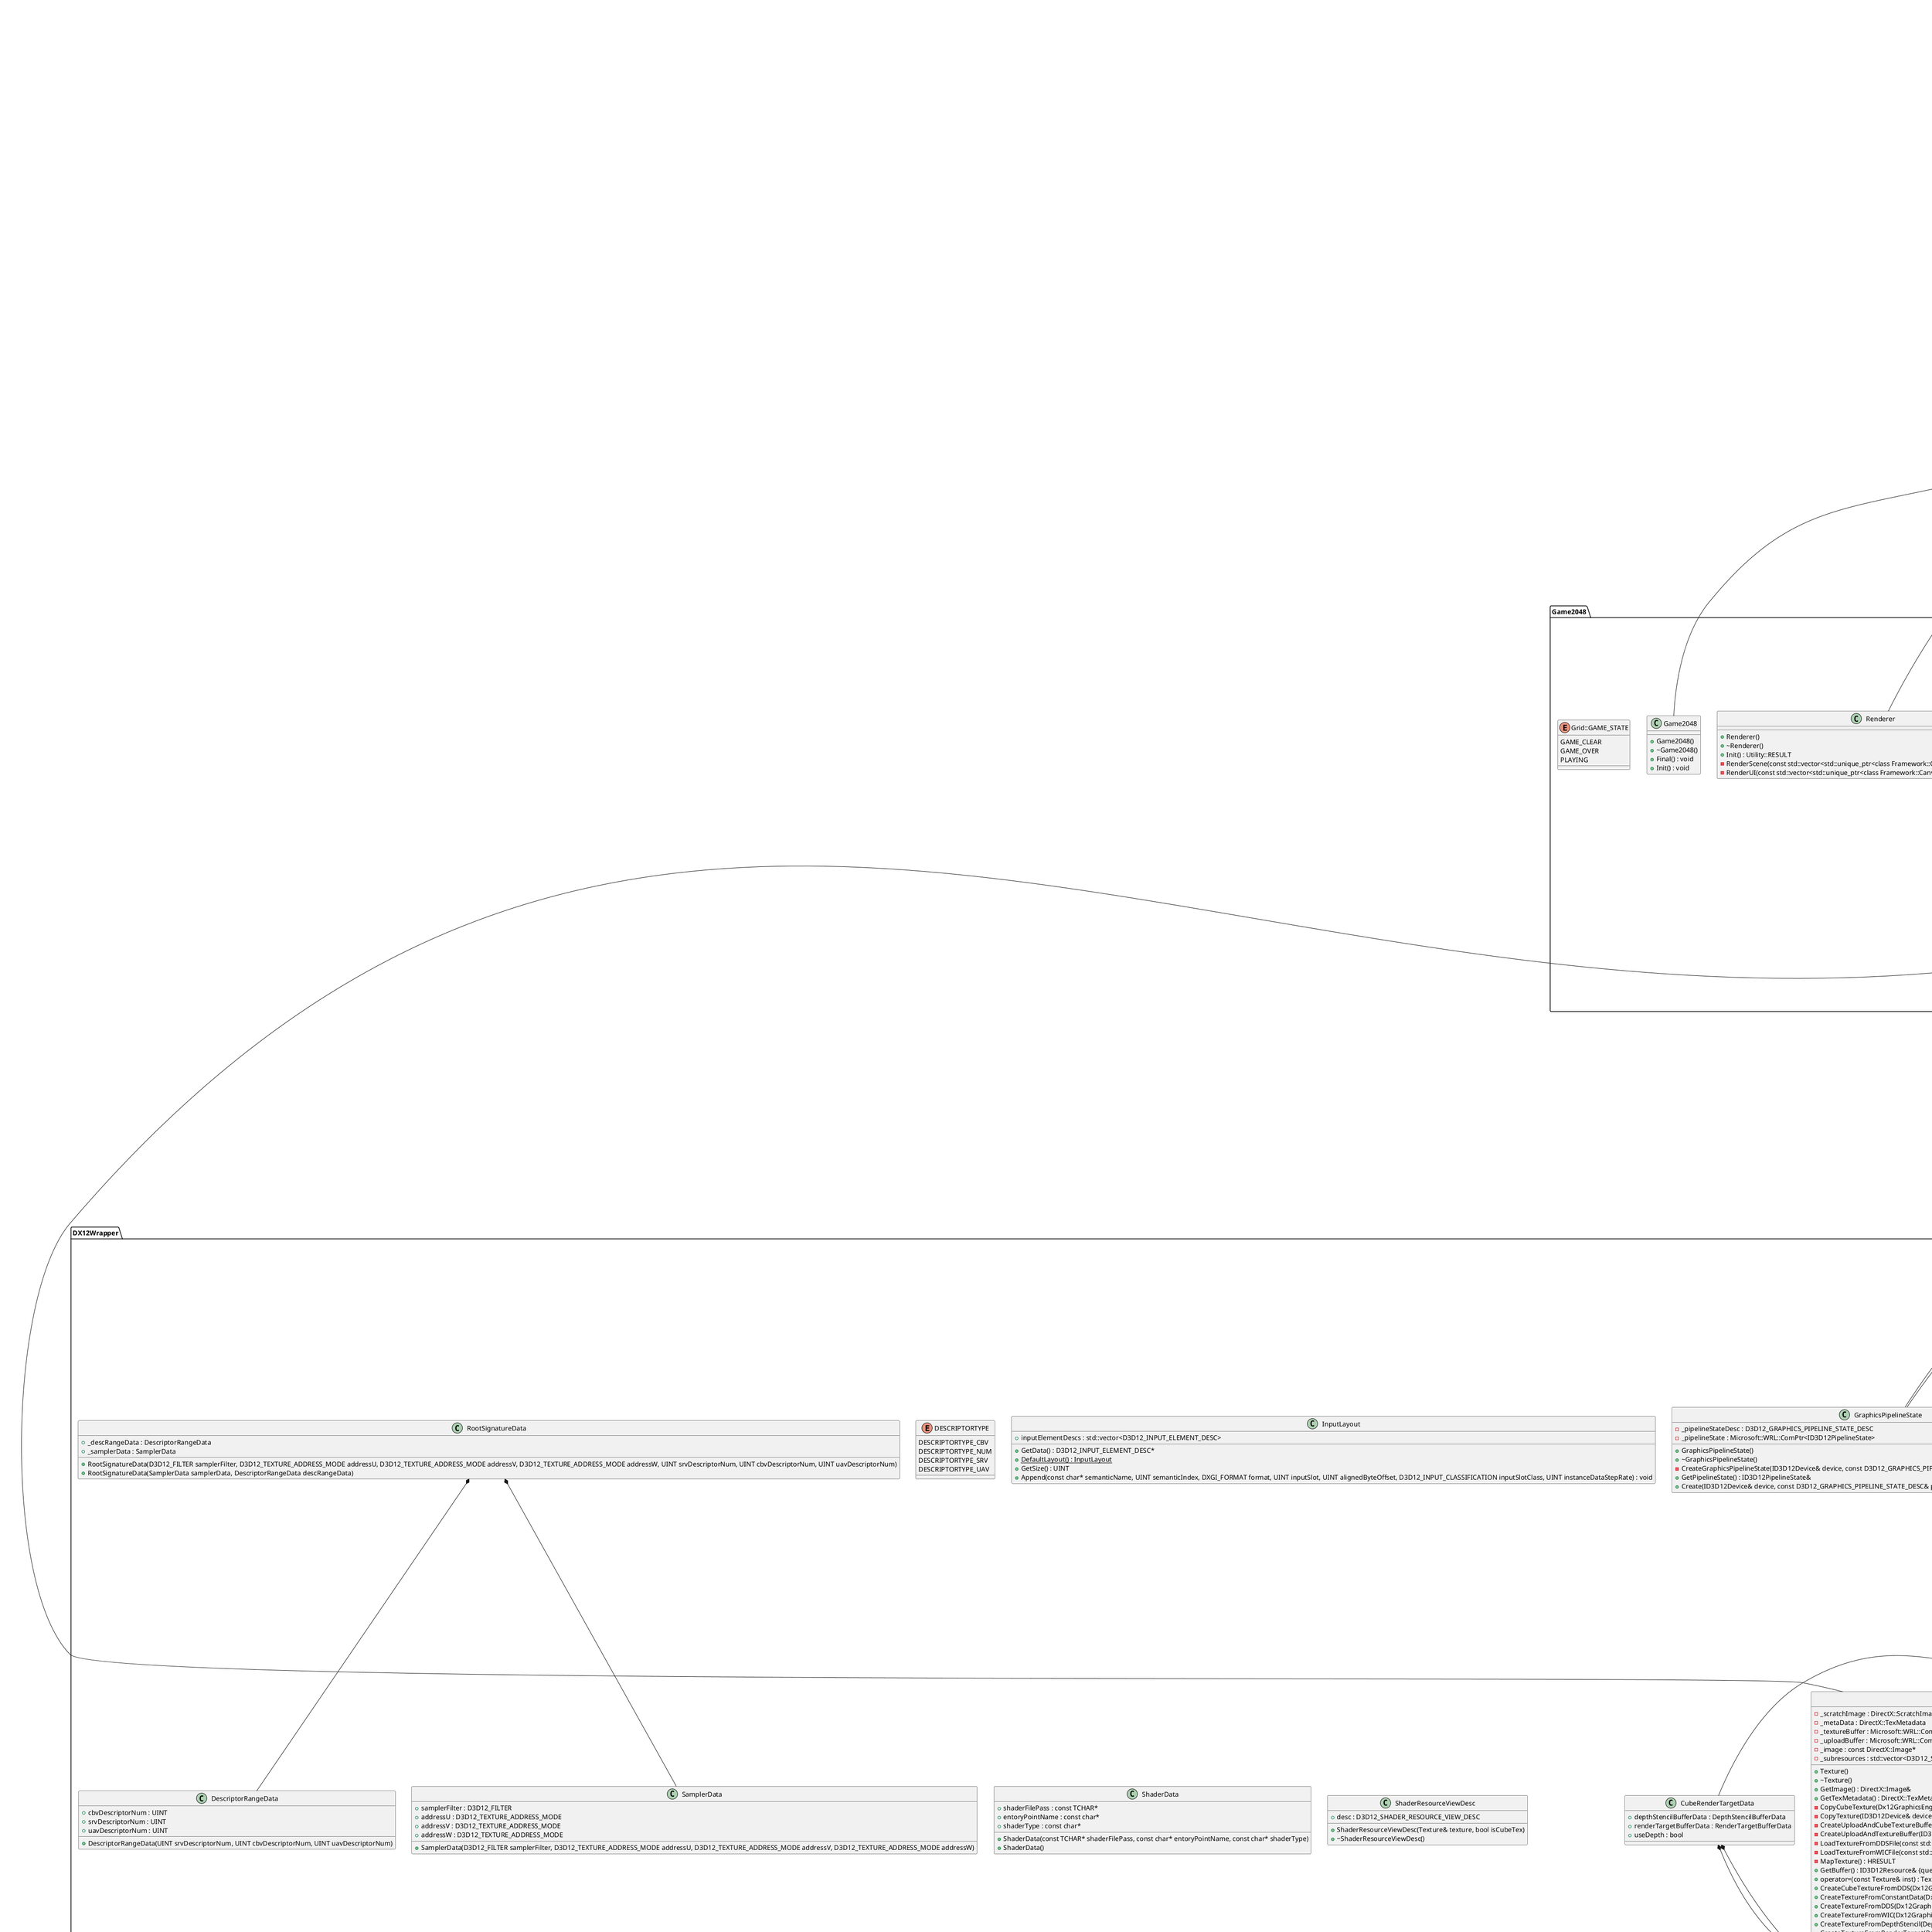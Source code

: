 @startuml





/' Objects '/

namespace Game2048 {
	class Game2048 {
		+Game2048()
		+~Game2048()
		+Final() : void
		+Init() : void
	}

	class GameScene {
		+GameScene()
		+~GameScene()
		+Final() : void
		+Init() : void
	}

	class GameSceneCanvas {
		+GameSceneCanvas()
		+~GameSceneCanvas()
		+Final() : void
		+Init() : void
	}

	class GameTimer {
		+GameTimer(Framework::Object* owner)
		+~GameTimer()
		-m_elapsedTime : float
		+Draw() : void
		+Update(float deltaTime) : void
	}

	class Grid {
		+Grid(Framework::Object* owner)
		+~Grid()
		-m_gameState : GAME_STATE
		-CheckInputDirection() : INPUT_DIRECTION
		-CheckGameClear() : bool
		-CheckGameOver() : bool
		-Move(INPUT_DIRECTION direction) : bool
		-Union(INPUT_DIRECTION direction) : bool
		-m_gridLeft : float
		-m_gridTop : float
		-m_randomEngine : std::mt19937_64
		-m_randomGenerator : std::uniform_real_distribution<>
		-m_gameClearText : std::unique_ptr<class Framework::Object>
		-m_gameOverText : std::unique_ptr<class Framework::Object>
		-m_tiles : std::vector<std::vector<std::unique_ptr<class Framework::Object>>>
		-m_grid : std::vector<std::vector<unsigned int>>
		+Draw() : void
		-GameClear(float deltaTime) : void
		-GameOver(float deltaTime) : void
		-Playing(float deltaTime) : void
		-SpawnTile(INPUT_DIRECTION direction) : void
		-TileDraw() : void
		+Update(float deltaTime) : void
		-UpdateTile(float deltaTime) : void
	}

	class PressEnterText {
		+PressEnterText(class Framework::Object* owner)
		+~PressEnterText()
		-m_elapsedTime : float
		+Draw() : void
		+Update(float deltaTime) : void
	}

	class QuitButton {
		+QuitButton(class Framework::Object* owner)
		+~QuitButton()
		+Draw() : void
		+Update(float deltaTime) : void
	}

	class Renderer {
		+Renderer()
		+~Renderer()
		+Init() : Utility::RESULT
		-RenderScene(const std::vector<std::unique_ptr<class Framework::Object>>& gameObjects) : void
		-RenderUI(const std::vector<std::unique_ptr<class Framework::Canvas>>& canvases) : void
	}

	class Tile {
		+Tile(Framework::Object* owner)
		+~Tile()
		-m_height : float
		-m_width : float
		-{static} m_tileTextures : static std::unordered_map<unsigned int, std::shared_ptr<DX12Wrapper::Texture>>
		+GetNumber() : unsigned int
		-m_number : unsigned int
		+Draw() : void
		+{static} LoadTileTextures() : void
		+SetGridPosition(unsigned int x, unsigned int y, float gridLeft, float gridTop) : void
		+SetNumber(unsigned int number) : void
		+SetScale(float width, float height) : void
		+Update(float deltaTime) : void
	}

	class TitleScene {
		+TitleScene()
		+~TitleScene()
		+Final() : void
		+Init() : void
	}

	class TitleSceneCanvas {
		+TitleSceneCanvas()
		+~TitleSceneCanvas()
		+Final() : void
		+Init() : void
	}

	enum GameScene::DRAW_LAYER {
		BACKGROUND
		GRID_BACKGROUND
		GRID_LINE
		TILE
		UI
	}

	enum Grid::GAME_STATE {
		GAME_CLEAR
		GAME_OVER
		PLAYING
	}

	enum Grid::INPUT_DIRECTION {
		DOWN
		LEFT
		NONE
		RIGHT
		UP
	}
}


namespace Framework {
	class Button {
		+Button(Object* owner)
		-function<void()
		+~Button()
		-CheckClick() : bool
		-m_spriteRenderer : std::unique_ptr<class SpriteRenderer>
		-m_text : std::unique_ptr<class Text>
		+Draw() : void
		+SetOnClick(const std::function<void ( )>& onClick) : void
		+SetPosition(float x, float y) : void
		+SetScale(float x, float y) : void
		+SetText(const std::wstring& text) : void
		+SetTexture(const std::wstring& path) : void
		+Update(float deltaTime) : void
	}

	class ButtonRenderer {
		+ButtonRenderer()
		+~ButtonRenderer()
		-CreateGraphicsPipelineState(ID3D12Device& device) : Utility::RESULT
		-CreateRootSignature(ID3D12Device& device) : Utility::RESULT
		+Init() : Utility::RESULT
		-m_pipelineState : std::unique_ptr<DX12Wrapper::GraphicsPipelineState>
		-m_pipelineState2 : std::unique_ptr<DX12Wrapper::GraphicsPipelineState>
		-m_rootSignature : std::unique_ptr<DX12Wrapper::RootSignature>
		-m_rootSignature2 : std::unique_ptr<DX12Wrapper::RootSignature>
		-Render() : void
	}

	class Camera {
		+Camera(Object* owner)
		+~Camera()
		-m_bufferData : CameraData
		+GetConstantBuffer() : DX12Wrapper::ConstantBuffer& {query}
		+GetProjectionMatrix() : DirectX::XMMATRIX {query}
		+GetViewMatrix() : DirectX::XMMATRIX {query}
		+GetFar() : float {query}
		+GetNear() : float {query}
		-m_far : float
		-m_near : float
		-m_cameraBuffer : std::unique_ptr<DX12Wrapper::ConstantBuffer>
		+Draw() : void
		+Update(float deltaTime) : void
	}

	abstract class Canvas {
		+Canvas()
		+~Canvas()
		#m_guiObjects : std::vector<std::unique_ptr<Object>>
		+Draw() : void
		+{abstract} Final() : void
		+{abstract} Init() : void
		+Update(float deltaTime) : void
	}

	class Game {
		+Game(GameImpl& gameImpl, IRenderer& renderer)
		+~Game()
		-m_gameImpl : GameImpl&
		-m_renderer : IRenderer&
		-m_window : Window
		-m_prevFrameTime : std::chrono::system_clock::time_point
		+Final() : void
		+Init() : void
		+Run() : void
	}

	abstract class GameImpl {
		+GameImpl()
		+~GameImpl()
		+{abstract} Final() : void
		+{abstract} Init() : void
	}

	abstract class IComponent {
		+IComponent(Object* owner)
		+~IComponent()
		#m_owner : Object*
		+{abstract} Draw() : void
		+{abstract} Update(float deltaTime) : void
	}

	abstract class IRenderer {
		+IRenderer()
		+~IRenderer()
		+{abstract} Init() : Utility::RESULT
		+Render(const class Scene* scene) : void
		-{abstract} RenderScene(const std::vector<std::unique_ptr<class Object>>& gameObjects) : void
		-{abstract} RenderUI(const std::vector<std::unique_ptr<class Canvas>>& canvases) : void
	}

	class InputSystem {
		+InputSystem()
		+~InputSystem()
		-m_keysState : BUTTON_STATE
		-m_mouseButtonState : BUTTON_STATE
		-m_currentKeys : BYTE
		-m_prevKeys : BYTE
		-m_currentMouse : DIMOUSESTATE
		-m_prevMouse : DIMOUSESTATE
		-SetupKeyboard(HWND& hwnd) : HRESULT
		-SetupMouse(HWND& hwnd) : HRESULT
		-m_hwnd : HWND
		+{static} Instance() : InputSystem&
		-m_directInputInterface : LPDIRECTINPUT8
		-m_keyboard : LPDIRECTINPUTDEVICE8
		-m_mouse : LPDIRECTINPUTDEVICE8
		+GetMousePosition() : POINT
		+Init(HWND& hwnd) : Utility::RESULT
		+GetKeyDown(Framework::BYTE keyCode) : bool
		+GetMouseButtonDown(MOUSECODE mouseCode) : bool
		-m_mouseWheelMovement : float
		-m_mouseXMovement : float
		-m_mouseYMovement : float
		+Update() : void
		-UpdateKeyStates() : void
		-UpdateMouseStates() : void
		+ViewMouseCursor() : void
	}

	class Object {
		+Object()
		+~Object()
		+Parent() : Object*
		#m_parent : Object*
		+AddComponent(Object* owner) : T*
		+GetComponent() : T*
		+GetActive() : bool
		#m_isActive : bool
		#m_components : std::vector<std::unique_ptr<IComponent>>
		#m_children : std::vector<std::unique_ptr<Object>>
		+AddChild(std::unique_ptr<Object>& child) : void
		+Draw() : void
		+SetActive(bool isActive) : void
		+SetParent(Object* parent) : void
		+Update(float deltaTime) : void
	}

	abstract class Scene {
		+Scene()
		+~Scene()
		+{static} GetCamera() : Camera&
		#m_isActive : bool
		#{static} m_cameraObject : static std::unique_ptr<GameObject>
		#m_canvases : std::vector<std::unique_ptr<Canvas>>
		+GetCanvases() : std::vector<std::unique_ptr<Canvas>>& {query}
		#m_gameObjects : std::vector<std::unique_ptr<GameObject>>
		+GetGameObjects() : std::vector<std::unique_ptr<GameObject>>& {query}
		+{abstract} Final() : void
		+{abstract} Init() : void
		+LateUpdate(float deltaTime) : void
		+SetActive(bool isActive) : void
		+Update(float deltaTime) : void
	}

	class SceneManager {
		-SceneManager()
		-~SceneManager()
		+{static} Instance() : SceneManager&
		-m_isSceneChanged : bool
		-m_activeSceneName : const char*
		-m_oldSceneName : const char*
		-m_scenes : std::unordered_map<const char*, std::unique_ptr<Scene>>
		+ActiveSceneDraw(class IRenderer& renderer) : void
		+ActiveSceneFinal() : void
		+ActiveSceneLateUpdate(float deltaTime) : void
		+ActiveSceneUpdate(float deltaTime) : void
		+AddScene(const char* name) : void
		+LoadScene(const char* name) : void
	}

	class ShaderLibrary {
		-ShaderLibrary()
		-~ShaderLibrary()
		+GetShader(const std::string& shaderTag) : DX12Wrapper::Shader*
		+{static} Instance() : ShaderLibrary&
		-_shaderTypeMap : std::unordered_map<SHADERTYPE, const char*>
		-_shaderMap : std::unordered_map<std::string, DX12Wrapper::Shader>
		+RegistShader(const TCHAR* shaderFileName, const std::string& shaderTag, SHADERTYPE shaderType, const char* entryPointName) : void
	}

	class SoundClip {
		+SoundClip()
		+~SoundClip()
		+PlayLoop() : void
		+PlayOneShot() : void
	}

	class SoundManager {
		-SoundManager()
		-~SoundManager()
		+{static} Instance() : SoundManager&
		-m_soundClips : std::vector<SoundClip>
		+PlayLoop(const char* name) : void
		+PlayOneShot(const char* name) : void
	}

	class Sprite {
		+Sprite(const std::wstring& path, SPRITE_PIVOT pivot)
		+~Sprite()
		+GetDescriptorHeap() : DX12Wrapper::DescriptorHeapCBV_SRV_UAV& {query}
		+GetIndexBuffer() : DX12Wrapper::IndexBuffer& {query}
		+GetVertexBuffer() : DX12Wrapper::VertexBuffer& {query}
		-m_texture : std::shared_ptr<DX12Wrapper::Texture>
		-m_descriptorHeap : std::unique_ptr<DX12Wrapper::DescriptorHeapCBV_SRV_UAV>
		-m_indexBuffer : std::unique_ptr<DX12Wrapper::IndexBuffer>
		-m_vertexBuffer : std::unique_ptr<DX12Wrapper::VertexBuffer>
		-m_vertex : std::vector<SpriteVertex>
		+LoadTexture(const std::wstring& path) : void
		+SetTexture(std::shared_ptr<DX12Wrapper::Texture>& texture) : void
	}

	class SpriteRenderer {
		+SpriteRenderer(Framework::Object* owner)
		+~SpriteRenderer()
		-m_drawMode : SPRITE_DRAW_MODE
		+CreateGraphicsPipelineState(ID3D12Device& device) : Utility::RESULT
		+CreateRootSignature(ID3D12Device& device) : Utility::RESULT
		-m_drawModeBuffer : std::unique_ptr<DX12Wrapper::ConstantBuffer>
		-m_pipelineState : std::unique_ptr<DX12Wrapper::GraphicsPipelineState>
		-m_rootSignature : std::unique_ptr<DX12Wrapper::RootSignature>
		-m_sprite : std::unique_ptr<class Sprite>
		+Draw() : void
		+SetDrawMode(SPRITE_DRAW_MODE drawMode) : void
		+SetLayer(UINT layer) : void
		+SetSprite(class Sprite* sprite) : void
		+Update(float deltaTime) : void
	}

	class Text {
		+Text(Object* owner)
		+~Text()
		-m_fontRenderer : DX12Wrapper::FontRenderer&
		-m_color : DirectX::XMVECTORF32
		-m_text : std::wstring
		+Draw() : void
		+SetColor(const DirectX::XMVECTORF32& color) : void
		+SetPosition(const DirectX::XMFLOAT2& position) : void
		+SetRotation(float angle) : void
		+SetScale(const float& scale) : void
		+SetText(const std::wstring& text) : void
		+Update(float deltaTime) : void
	}

	class Transform2D {
		+Transform2D(Object* owner)
		+~Transform2D()
		+GetConstantBuffer() : DX12Wrapper::ConstantBuffer&
		+position : DirectX::XMFLOAT2
		+scale : DirectX::XMFLOAT2
		+GetTransformMatrix() : DirectX::XMMATRIX
		-m_bufferData : Transform2DData
		+angle : float
		+depth : float
		-m_transformBuffer : std::unique_ptr<DX12Wrapper::ConstantBuffer>
		+Draw() : void
		+Update(float deltaTime) : void
	}

	class Window {
		+Window()
		+~Window()
		+{static} GetHwnd() : HWND&
		+{static} GetWindowSize() : SIZE
		-m_wndClassEx : WNDCLASSEX
		+DispatchWindowMessage() : bool
		-{static} m_hwnd : static HWND
		+Create(const TCHAR* windowName, LONG width, LONG height) : void
	}

	enum BUTTON_STATE {
		DOWN
		HOLD
		NONE
		UP
	}

	enum MOUSECODE {
		LEFT
		RIGHT
		WHEEL
	}

	enum SHADERTYPE {
		PIXEL
		VERTEX
	}

	enum SPRITE_DRAW_MODE {
		GAMEOBJECT
		GUI
	}

	enum SPRITE_PIVOT {
		CENTER
		TOP_LEFT
	}

	enum SpriteRenderer::CONSTANT_BUFFER_INDEX {
		BUFFER_COUNT
		CAMERA
		DRAW_MODE
		TRANSFORM
	}

	class Camera::CameraData {
		+projection : DirectX::XMMATRIX
		+view : DirectX::XMMATRIX
	}

	class Sprite::SpriteVertex {
		+uv : DirectX::XMFLOAT2
		+vertex : DirectX::XMFLOAT3
	}

	class Transform2D::Transform2DData {
		+model : DirectX::XMMATRIX
	}
}


namespace DX12Wrapper {
	class ConstantBuffer {
		+ConstantBuffer()
		+~ConstantBuffer()
		-_mappedData : BYTE*
		+GetGPUVirtualAddress() : D3D12_GPU_VIRTUAL_ADDRESS
		-CreateConstantBuffer(ID3D12Device& device, const UINT& bufferSize) : HRESULT
		-MapConstantBuffer(void* data, const UINT& bufferSize) : HRESULT
		+GetBuffer() : ID3D12Resource&
		-_constantBuffer : Microsoft::WRL::ComPtr<ID3D12Resource>
		-_bufferSize : UINT
		+GetBufferSize() : UINT&
		+Create(ID3D12Device& device, void* data, const UINT& bufferSize) : Utility::RESULT
		+UpdateData(void* data) : void
	}

	class CubeRenderTarget {
		-_renderTargetData : CubeRenderTargetData
		-_depthStencilBuffer : DepthStencilBuffer
		-_textureHeap : DescriptorHeapCBV_SRV_UAV
		-_dsvHeap : DescriptorHeapDSV
		-_rtvHeap : DescriptorHeapRTV
		-_renderTargetBuffer : RenderTargetBuffer
		-_depthStencilTexture : Texture
		-_renderTargetTexture : Texture
		+GetDepthStencilTexture() : Texture&
		+GetRenderTargetTexture() : Texture&
		+Create(ID3D12Device& device, CubeRenderTargetData& renderTargetData) : Utility::RESULT
		+{static} BeginMultiRendering(CubeRenderTarget* renderTargets, const size_t& length, RenderingContext& renderContext, CD3DX12_VIEWPORT& viewport, CD3DX12_RECT& scissorRect) : void
		+BeginRendering(RenderingContext& renderContext, CD3DX12_VIEWPORT& viewport, CD3DX12_RECT& scissorRect) : void
		+{static} EndMultiRendering(CubeRenderTarget* renderTargets, const size_t& length, RenderingContext& renderContext) : void
		+EndRendering(RenderingContext& renderContext) : void
	}

	class DepthStencilBuffer {
		+DepthStencilBuffer()
		+~DepthStencilBuffer()
		+GetDepthStencilBufferData() : DepthStencilBufferData
		-_depthStencilBufferData : DepthStencilBufferData
		+GetBuffer() : ID3D12Resource&
		-_dsvBuffer : Microsoft::WRL::ComPtr<ID3D12Resource>
		+Create(ID3D12Device& device, const DepthStencilBufferData& data) : Utility::RESULT
	}

	class DescriptorHeapCBV_SRV_UAV {
		+DescriptorHeapCBV_SRV_UAV()
		+~DescriptorHeapCBV_SRV_UAV()
		+GetGPUHandle() : CD3DX12_GPU_DESCRIPTOR_HANDLE
		+GetCPUDescriptorHandleForHeapStart() : D3D12_CPU_DESCRIPTOR_HANDLE
		+GetGPUDescriptorHandleForHeapStart() : D3D12_GPU_DESCRIPTOR_HANDLE
		+GetGPUDescriptorHandleForHeapStartCBV() : D3D12_GPU_DESCRIPTOR_HANDLE
		+GetGPUDescriptorHandleForHeapStartSRV() : D3D12_GPU_DESCRIPTOR_HANDLE
		+GetGPUDescriptorHandleForHeapStartUAV() : D3D12_GPU_DESCRIPTOR_HANDLE
		+GetSRVHandle(int index) : D3D12_GPU_DESCRIPTOR_HANDLE
		-CreateDescriptorHeap(ID3D12Device& device) : HRESULT
		+GetDescriptorHeapAddress() : ID3D12DescriptorHeap*
		-_descriptorHeap : Microsoft::WRL::ComPtr<ID3D12DescriptorHeap>
		+GetHandleIncrimentSize() : SIZE_T
		-_handleIncrimentSize : SIZE_T
		-_registedCBVNum : UINT
		-_registedSRVNum : UINT
		-_registedUAVNum : UINT
		+Create(ID3D12Device& device) : Utility::RESULT
		+IsRegistedConstantBuffer() : bool
		+IsRegistedShaderResource() : bool
		+IsRegistedUnorderedAccessResource() : bool
		-{static} _MAX_CBV_DESCRIPTOR_NUM : static constexpr UINT
		-{static} _MAX_SRV_DESCRIPTOR_NUM : static constexpr UINT
		-{static} _MAX_UAV_DESCRIPTOR_NUM : static constexpr UINT
		+{static} NEXT_REGISTER : static constexpr int
		+RegistConstantBuffer(ID3D12Device& device, ConstantBuffer& constantBuffer, const int& registerNo) : void
		+RegistShaderResource(ID3D12Device& device, Texture& texture, ShaderResourceViewDesc& desc, const int& registerNo) : void
		+RegistUnorderedAccessResource(ID3D12Device& device, UnorderedAccessResource& unorderedAccessResource, const int& registerNo) : void
	}

	class DescriptorHeapDSV {
		+DescriptorHeapDSV()
		+~DescriptorHeapDSV()
		+GetCPUDescriptorHandleForHeapStart() : D3D12_CPU_DESCRIPTOR_HANDLE
		-CreateDescriptorHeap(ID3D12Device& device) : HRESULT
		-_dsvHeap : Microsoft::WRL::ComPtr<ID3D12DescriptorHeap>
		+GetHandleIncrimentSize() : SIZE_T
		-_handleIncrimentSize : SIZE_T
		+GetRegistedDescriptorNum() : UINT
		-_registedDSVNum : UINT
		+Create(ID3D12Device& device) : Utility::RESULT
		+RegistDescriptor(ID3D12Device& device, DepthStencilBuffer& buffer) : void
	}

	class DescriptorHeapRTV {
		+DescriptorHeapRTV()
		+~DescriptorHeapRTV()
		+GetCPUDescriptorHandleForHeapStart() : D3D12_CPU_DESCRIPTOR_HANDLE
		+GetNextCPUDescriptorHandle() : D3D12_CPU_DESCRIPTOR_HANDLE
		+GetGPUDescriptorHandleForHeapStart() : D3D12_GPU_DESCRIPTOR_HANDLE
		-CreateDescriptorHeap(ID3D12Device& device) : HRESULT
		-_rtvHeap : Microsoft::WRL::ComPtr<ID3D12DescriptorHeap>
		+GetHandleIncrimentSize() : SIZE_T
		-_handleIncrimentSize : SIZE_T
		+GetRegistedDescriptorNum() : UINT
		-_nextHandleLocation : UINT
		-_registedRTVNum : UINT
		+Create(ID3D12Device& device) : Utility::RESULT
		+{static} MAXDESCRIPTORNUM : static constexpr UINT
		+RegistDescriptor(ID3D12Device& device, RenderTargetBuffer& buffer, DXGI_FORMAT format, bool isCubeMap) : void
	}

	class Dx12GraphicsEngine {
		-Dx12GraphicsEngine()
		-~Dx12GraphicsEngine()
		-m_scissorRect : CD3DX12_RECT
		-m_viewport : CD3DX12_VIEWPORT
		+GetViewport() : CD3DX12_VIEWPORT&
		-_depthStencilBuffer : DX12Wrapper::DepthStencilBuffer
		-depthStencilBufferData : DX12Wrapper::DepthStencilBufferData
		-m_imguiHeap : DX12Wrapper::DescriptorHeapCBV_SRV_UAV
		-_dsvHeap : DX12Wrapper::DescriptorHeapDSV
		-_frameHeap : DX12Wrapper::DescriptorHeapRTV
		+GetFrameBufferDescriptorHeap() : DX12Wrapper::DescriptorHeapRTV&
		-_frameBuffers : DX12Wrapper::RenderTargetBuffer
		-m_renderContext : DX12Wrapper::RenderingContext
		+GetRenderingContext() : DX12Wrapper::RenderingContext&
		+{static} Instance() : Dx12GraphicsEngine&
		-CreateCommandX() : HRESULT
		-CreateDeviceAndDXGIFactory() : HRESULT
		-CreateFence() : HRESULT
		-CreateSwapChain(const HWND& hwnd, const UINT& windowWidth, const UINT& windowHeight, const Microsoft::WRL::ComPtr<IDXGIFactory4>& dxgiFactory) : HRESULT
		-EnableDebugLayer() : HRESULT
		-_hwnd : HWND
		+CmdAllocator() : ID3D12CommandAllocator&
		+CmdQueue() : ID3D12CommandQueue&
		+Device() : ID3D12Device&
		+CmdList() : ID3D12GraphicsCommandList&
		+SwapChain() : IDXGISwapChain3&
		-_cmdAllocator : Microsoft::WRL::ComPtr<ID3D12CommandAllocator>
		-_cmdQueue : Microsoft::WRL::ComPtr<ID3D12CommandQueue>
		-_device : Microsoft::WRL::ComPtr<ID3D12Device>
		-_fence : Microsoft::WRL::ComPtr<ID3D12Fence>
		-_cmdList : Microsoft::WRL::ComPtr<ID3D12GraphicsCommandList>
		-_dxgiFactory : Microsoft::WRL::ComPtr<IDXGIFactory4>
		-_swapchain : Microsoft::WRL::ComPtr<IDXGISwapChain3>
		-_fenceVal : UINT
		-_windowHeight : UINT
		-_windowWidth : UINT
		-CreateFrameRenderTarget() : Utility::RESULT
		+Init(const HWND& hwnd, const UINT& windowWidth, const UINT& windowHeight) : Utility::RESULT
		-{static} DOUBLE_BUFFER : static constexpr UINT
		-m_graphicsMemory : std::unique_ptr<DirectX::GraphicsMemory>
		+BeginDraw() : void
		+EndDraw() : void
		+SetFrameRenderTarget(const CD3DX12_VIEWPORT& viewport, const CD3DX12_RECT& scissorRect) : void
	}

	class FontRenderer {
		+FontRenderer()
		+~FontRenderer()
		+{static} Instance() : FontRenderer&
		-m_fence : Microsoft::WRL::ComPtr<ID3D12Fence>
		-m_fenceVal : UINT64
		+Init(const std::wstring& fontPath) : Utility::RESULT
		-m_spriteBatch : std::unique_ptr<DirectX::SpriteBatch>
		-m_spriteFont : std::unique_ptr<DirectX::SpriteFont>
		-m_fontHeap : std::unique_ptr<class DescriptorHeapCBV_SRV_UAV>
		+DrawString(const std::wstring& text, const DirectX::XMFLOAT2& pos, const float& scale, const DirectX::XMVECTORF32& color) : void
	}

	class GraphicsPipelineState {
		+GraphicsPipelineState()
		+~GraphicsPipelineState()
		-_pipelineStateDesc : D3D12_GRAPHICS_PIPELINE_STATE_DESC
		-CreateGraphicsPipelineState(ID3D12Device& device, const D3D12_GRAPHICS_PIPELINE_STATE_DESC& piplineStateDesc) : HRESULT
		+GetPipelineState() : ID3D12PipelineState&
		-_pipelineState : Microsoft::WRL::ComPtr<ID3D12PipelineState>
		+Create(ID3D12Device& device, const D3D12_GRAPHICS_PIPELINE_STATE_DESC& piplineStateDesc) : Utility::RESULT
	}

	class IndexBuffer {
		+IndexBuffer()
		+~IndexBuffer()
		-_indexBufferView : D3D12_INDEX_BUFFER_VIEW
		+GetView() : D3D12_INDEX_BUFFER_VIEW& {query}
		-CreateIndexBufferAndView(ID3D12Device& device, const std::vector<UINT>& index) : HRESULT
		-MapIndexBuffer(const std::vector<UINT>& index) : HRESULT
		-_indexBuffer : Microsoft::WRL::ComPtr<ID3D12Resource>
		+GetIndexNum() : UINT {query}
		-_indexNum : UINT
		-_indexMap : UINT*
		+Create(ID3D12Device& device, const std::vector<UINT>& index) : Utility::RESULT
	}

	class RenderTarget {
		-_depthStencilBuffer : DepthStencilBuffer
		-_textureHeap : DescriptorHeapCBV_SRV_UAV
		-_dsvHeap : DescriptorHeapDSV
		-_rtvHeap : DescriptorHeapRTV
		-_renderTargetBuffer : RenderTargetBuffer
		-_renderTargetData : RenderTargetData
		-_depthStencilTexture : Texture
		-_renderTargetTexture : Texture
		+GetDepthStencilTexture() : Texture&
		+GetRenderTargetTexture() : Texture&
		+Create(ID3D12Device& device, RenderTargetData& renderTargetData) : Utility::RESULT
		+{static} BeginMultiRendering(RenderTarget* renderTargets, const size_t& length, RenderingContext& renderContext, CD3DX12_VIEWPORT& viewport, CD3DX12_RECT& scissorRect) : void
		+BeginRendering(RenderingContext& renderContext, CD3DX12_VIEWPORT& viewport, CD3DX12_RECT& scissorRect) : void
		+{static} EndMultiRendering(RenderTarget* renderTargets, const size_t& length, RenderingContext& renderContext) : void
		+EndRendering(RenderingContext& renderContext) : void
	}

	class RenderTargetBuffer {
		+RenderTargetBuffer()
		+~RenderTargetBuffer()
		+GetBuffer() : ID3D12Resource&
		-_rtvBuffer : Microsoft::WRL::ComPtr<ID3D12Resource>
		+Create(ID3D12Device& device, const RenderTargetBufferData& data) : Utility::RESULT
		+Create(ID3D12Device& device, IDXGISwapChain3& swapchain, const size_t& index) : Utility::RESULT
	}

	class RenderingContext {
		+RenderingContext()
		+~RenderingContext()
		-_cmdList : ID3D12GraphicsCommandList*
		+ClearDepthStencilView(D3D12_CPU_DESCRIPTOR_HANDLE dsvHandle, D3D12_CLEAR_FLAGS clearFlags, const FLOAT& clearDepth, const UINT8& clearStencil, const UINT& numRects, const D3D12_RECT* rects) : void
		+ClearRenderTarget(D3D12_CPU_DESCRIPTOR_HANDLE rtvHandle, const DirectX::XMFLOAT4& color, const UINT& numRects, const D3D12_RECT* rects) : void
		+ClearRenderTarget(D3D12_CPU_DESCRIPTOR_HANDLE rtvHandle, const float* color, const UINT& numRects, const D3D12_RECT* rects) : void
		+Close() : void
		+CopyTextureRegion(const D3D12_TEXTURE_COPY_LOCATION& src, const D3D12_TEXTURE_COPY_LOCATION& dst, const UINT& dstX, const UINT& dstY, const UINT& dstZ, D3D12_BOX* srcBox) : void
		+DrawIndexedInstanced(const UINT& indexNumPerInstance, const UINT& instanceNum, const UINT startIndexLocation, const INT& baseVertexLocation, const UINT& startInstanceLocation) : void
		+DrawInstanced(const UINT& vertexNumPerInstance, const UINT& instanceNum, const UINT& startVertexLocation, const UINT& startInstanceLocation) : void
		+Init(ID3D12GraphicsCommandList& cmdList) : void
		+Reset(ID3D12CommandAllocator& cmdAlloc) : void
		+SetDescriptorHeap(ID3D12DescriptorHeap* const* descriptorHeap) : void
		+SetDescriptorHeap(DescriptorHeapCBV_SRV_UAV& descriptorHeap) : void
		+SetDescriptorHeaps(const UINT& descriptorHeapNum, ID3D12DescriptorHeap* const* descriptorHeaps) : void
		+SetGraphicsRootDescriptorTable(const UINT& rootPrameterIndex, D3D12_GPU_DESCRIPTOR_HANDLE handle) : void
		+SetGraphicsRootSignature(RootSignature& rootSignature) : void
		+SetIndexBuffer(const IndexBuffer& indexBuffer) : void
		+SetPipelineState(GraphicsPipelineState& pipelineState) : void
		+SetPrimitiveTopology(const D3D12_PRIMITIVE_TOPOLOGY& primitiveTopology) : void
		+SetRenderTarget(const D3D12_CPU_DESCRIPTOR_HANDLE* rtvHandle, const D3D12_CPU_DESCRIPTOR_HANDLE* dsvHandle) : void
		+SetRenderTargets(const UINT& rtvNum, const D3D12_CPU_DESCRIPTOR_HANDLE rtvHandles, const D3D12_CPU_DESCRIPTOR_HANDLE* dsvHandle) : void
		+SetScissorRect(const D3D12_RECT& scissorRect) : void
		+SetScissorRects(const UINT& scissorRectNum, const D3D12_RECT& scissorRect) : void
		+SetVertexBuffer(const UINT& startSlot, const VertexBuffer& vertexBuffer) : void
		+SetViewport(const D3D12_VIEWPORT& viewport) : void
		+SetViewports(const UINT& viewportNum, const D3D12_VIEWPORT& viewports) : void
		+TransitionResourceState(ID3D12Resource& resource, D3D12_RESOURCE_STATES presentState, D3D12_RESOURCE_STATES afterState) : void
	}

	class RootSignature {
		+RootSignature()
		+~RootSignature()
		-CreateRootSignature(ID3D12Device& device, const DescriptorRangeData& descRangeData, const D3D12_STATIC_SAMPLER_DESC& samplerDescs, UINT samplerNum) : HRESULT
		+GetRootSignature() : ID3D12RootSignature& {query}
		-_rootSignature : Microsoft::WRL::ComPtr<ID3D12RootSignature>
		+Create(ID3D12Device& device, const RootSignatureData& data) : Utility::RESULT
		+Create(ID3D12Device& device, const DescriptorRangeData& descRangeData, const D3D12_STATIC_SAMPLER_DESC& samplerDescs, UINT samplerNum) : Utility::RESULT
	}

	class Shader {
		+Shader()
		+~Shader()
		-CompileShader(const TCHAR* shaderFilePass, const char* entoryPointName, const char* shaderTypeAndVersion) : HRESULT
		+GetShader() : ID3DBlob& {query}
		-_errorBlob : Microsoft::WRL::ComPtr<ID3DBlob>
		-_shaderBlob : Microsoft::WRL::ComPtr<ID3DBlob>
		+Create(const TCHAR* shaderFilePass, const char* entoryPointName, const char* shaderType) : Utility::RESULT
		+Create(const ShaderData& shaderData) : Utility::RESULT
	}

	class Texture {
		+Texture()
		+~Texture()
		+GetImage() : DirectX::Image&
		-_scratchImage : DirectX::ScratchImage
		-_metaData : DirectX::TexMetadata
		+GetTexMetadata() : DirectX::TexMetadata&
		-CopyCubeTexture(Dx12GraphicsEngine& graphicsEngine) : HRESULT
		-CopyTexture(ID3D12Device& device, Dx12GraphicsEngine& graphicsEngine) : HRESULT
		-CreateUploadAndCubeTextureBuffer(ID3D12Device& device) : HRESULT
		-CreateUploadAndTextureBuffer(ID3D12Device& device) : HRESULT
		-LoadTextureFromDDSFile(const std::wstring& texturePath) : HRESULT
		-LoadTextureFromWICFile(const std::wstring& texturePath) : HRESULT
		-MapTexture() : HRESULT
		+GetBuffer() : ID3D12Resource& {query}
		-_textureBuffer : Microsoft::WRL::ComPtr<ID3D12Resource>
		-_uploadBuffer : Microsoft::WRL::ComPtr<ID3D12Resource>
		+operator=(const Texture& inst) : Texture&
		+CreateCubeTextureFromDDS(Dx12GraphicsEngine& graphicsEngine, const std::wstring& texturePath) : Utility::RESULT
		+CreateTextureFromConstantData(Dx12GraphicsEngine& graphicsEngine, uint8_t* data, const size_t& stride, const size_t& dataNum, const size_t& width, const size_t& height, const DXGI_FORMAT& format) : Utility::RESULT
		+CreateTextureFromDDS(Dx12GraphicsEngine& graphicsEngine, const std::wstring& texturePath) : Utility::RESULT
		+CreateTextureFromWIC(Dx12GraphicsEngine& graphicsEngine, const std::wstring& texturePath) : Utility::RESULT
		-_image : const DirectX::Image*
		-_subresources : std::vector<D3D12_SUBRESOURCE_DATA>
		+CreateTextureFromDepthStencil(DepthStencilBuffer& depthStencilBuffer) : void
		+CreateTextureFromRenderTarget(RenderTargetBuffer& renderTargetBuffer) : void
		-SetTextureData(uint8_t* data, const size_t& stride, const size_t& dataNum, const size_t& width, const size_t& height, const DXGI_FORMAT& format) : void
	}

	class VertexBuffer {
		+VertexBuffer()
		+~VertexBuffer()
		-_vertexBufferView : D3D12_VERTEX_BUFFER_VIEW
		+GetView() : D3D12_VERTEX_BUFFER_VIEW& {query}
		-CreateVertexBufferAndView(ID3D12Device& device, const UINT& sizeInBytes, const UINT& stribeInBytes) : HRESULT
		-MapVertexBuffer(void* vertexData, const UINT& sizeInBytes) : HRESULT
		-_vertexBuffer : Microsoft::WRL::ComPtr<ID3D12Resource>
		+GetVertexNum() : UINT {query}
		-_vertexNum : UINT
		+Create(ID3D12Device& device, void* vertexData, const UINT& sizeInBytes, const UINT& stribeInBytes) : Utility::RESULT
	}

	enum DESCRIPTORTYPE {
		DESCRIPTORTYPE_CBV
		DESCRIPTORTYPE_NUM
		DESCRIPTORTYPE_SRV
		DESCRIPTORTYPE_UAV
	}

	class CubeRenderTargetData {
		+depthStencilBufferData : DepthStencilBufferData
		+renderTargetBufferData : RenderTargetBufferData
		+useDepth : bool
	}

	class DepthStencilBufferData {
		+DepthStencilBufferData(const DXGI_FORMAT& depthFormat, const UINT& width, const UINT& height, const float& clearDepth, const UINT8& clearStencil)
		+depthFormat : DXGI_FORMAT
		+height : UINT
		+width : UINT
		+clearStencil : UINT8
		+clearDepth : float
	}

	class DescriptorRangeData {
		+DescriptorRangeData(UINT srvDescriptorNum, UINT cbvDescriptorNum, UINT uavDescriptorNum)
		+cbvDescriptorNum : UINT
		+srvDescriptorNum : UINT
		+uavDescriptorNum : UINT
	}

	class InputLayout {
		+GetData() : D3D12_INPUT_ELEMENT_DESC*
		+{static} DefaultLayout() : InputLayout
		+GetSize() : UINT
		+inputElementDescs : std::vector<D3D12_INPUT_ELEMENT_DESC>
		+Append(const char* semanticName, UINT semanticIndex, DXGI_FORMAT format, UINT inputSlot, UINT alignedByteOffset, D3D12_INPUT_CLASSIFICATION inputSlotClass, UINT instanceDataStepRate) : void
	}

	class RenderTargetBufferData {
		+RenderTargetBufferData(const DXGI_FORMAT& colorFormat, const UINT& width, const UINT& height, const float (& clearColor ))
		+colorFormat : DXGI_FORMAT
		+height : UINT
		+width : UINT
		+clearColor : float
	}

	class RenderTargetData {
		+depthStencilBufferData : DepthStencilBufferData
		+renderTargetBufferData : RenderTargetBufferData
		+isCubeMap : bool
		+useDepth : bool
	}

	class RootSignatureData {
		+RootSignatureData(D3D12_FILTER samplerFilter, D3D12_TEXTURE_ADDRESS_MODE addressU, D3D12_TEXTURE_ADDRESS_MODE addressV, D3D12_TEXTURE_ADDRESS_MODE addressW, UINT srvDescriptorNum, UINT cbvDescriptorNum, UINT uavDescriptorNum)
		+RootSignatureData(SamplerData samplerData, DescriptorRangeData descRangeData)
		+_descRangeData : DescriptorRangeData
		+_samplerData : SamplerData
	}

	class SamplerData {
		+SamplerData(D3D12_FILTER samplerFilter, D3D12_TEXTURE_ADDRESS_MODE addressU, D3D12_TEXTURE_ADDRESS_MODE addressV, D3D12_TEXTURE_ADDRESS_MODE addressW)
		+samplerFilter : D3D12_FILTER
		+addressU : D3D12_TEXTURE_ADDRESS_MODE
		+addressV : D3D12_TEXTURE_ADDRESS_MODE
		+addressW : D3D12_TEXTURE_ADDRESS_MODE
	}

	class ShaderData {
		+ShaderData(const TCHAR* shaderFilePass, const char* entoryPointName, const char* shaderType)
		+ShaderData()
		+shaderFilePass : const TCHAR*
		+entoryPointName : const char*
		+shaderType : const char*
	}

	class ShaderResourceViewDesc {
		+ShaderResourceViewDesc(Texture& texture, bool isCubeTex)
		+~ShaderResourceViewDesc()
		+desc : D3D12_SHADER_RESOURCE_VIEW_DESC
	}
}





/' Inheritance relationships '/

Framework.Canvas <|-- Game2048.GameSceneCanvas


Framework.Canvas <|-- Game2048.TitleSceneCanvas


Framework.GameImpl <|-- Game2048.Game2048


Framework.IComponent <|-- Framework.Button


Framework.IComponent <|-- Framework.Camera


Framework.IComponent <|-- Game2048.GameTimer


Framework.IComponent <|-- Game2048.Grid


Framework.IComponent <|-- Game2048.PressEnterText


Framework.IComponent <|-- Game2048.QuitButton


Framework.IComponent <|-- Framework.SpriteRenderer


Framework.IComponent <|-- Framework.Text


Framework.IComponent <|-- Game2048.Tile


Framework.IComponent <|-- Framework.Transform2D


Framework.IRenderer <|-- Framework.ButtonRenderer


Framework.IRenderer <|-- Game2048.Renderer


Framework.Scene <|-- Game2048.GameScene


Framework.Scene <|-- Game2048.TitleScene





/' Aggregation relationships '/

Framework.Button *-- Framework.SpriteRenderer


Framework.Button *-- Framework.Text


Framework.ButtonRenderer "2" *-- DX12Wrapper.GraphicsPipelineState


Framework.ButtonRenderer "2" *-- DX12Wrapper.RootSignature


Framework.Camera *-- DX12Wrapper.ConstantBuffer


Framework.Canvas *-- Framework.Object


DX12Wrapper.CubeRenderTarget *-- DX12Wrapper.CubeRenderTargetData


DX12Wrapper.CubeRenderTarget *-- DX12Wrapper.DepthStencilBuffer


DX12Wrapper.CubeRenderTarget *-- DX12Wrapper.DescriptorHeapCBV_SRV_UAV


DX12Wrapper.CubeRenderTarget *-- DX12Wrapper.DescriptorHeapDSV


DX12Wrapper.CubeRenderTarget *-- DX12Wrapper.DescriptorHeapRTV


DX12Wrapper.CubeRenderTarget *-- DX12Wrapper.RenderTargetBuffer


DX12Wrapper.CubeRenderTarget "2" *-- DX12Wrapper.Texture


DX12Wrapper.CubeRenderTargetData *-- DX12Wrapper.DepthStencilBufferData


DX12Wrapper.CubeRenderTargetData *-- DX12Wrapper.RenderTargetBufferData


DX12Wrapper.DepthStencilBuffer *-- DX12Wrapper.DepthStencilBufferData


DX12Wrapper.Dx12GraphicsEngine *-- DX12Wrapper.DepthStencilBuffer


DX12Wrapper.Dx12GraphicsEngine *-- DX12Wrapper.DepthStencilBufferData


DX12Wrapper.Dx12GraphicsEngine *-- DX12Wrapper.DescriptorHeapCBV_SRV_UAV


DX12Wrapper.Dx12GraphicsEngine *-- DX12Wrapper.DescriptorHeapDSV


DX12Wrapper.Dx12GraphicsEngine *-- DX12Wrapper.DescriptorHeapRTV


DX12Wrapper.Dx12GraphicsEngine *-- DX12Wrapper.RenderTargetBuffer


DX12Wrapper.Dx12GraphicsEngine *-- DX12Wrapper.RenderingContext


DX12Wrapper.FontRenderer *-- DX12Wrapper.DescriptorHeapCBV_SRV_UAV


Framework.Game *-- Framework.GameImpl


Framework.Game *-- Framework.IRenderer


Framework.Game *-- Framework.Window


Game2048.Grid "3" *-- Framework.Object


Framework.IComponent o-- Framework.Object


Framework.InputSystem "2" *-- Framework.BUTTON_STATE


Framework.Object *-- Framework.IComponent


Framework.Object o-- Framework.Object


Framework.Object *-- Framework.Object


DX12Wrapper.RenderTarget *-- DX12Wrapper.DepthStencilBuffer


DX12Wrapper.RenderTarget *-- DX12Wrapper.DescriptorHeapCBV_SRV_UAV


DX12Wrapper.RenderTarget *-- DX12Wrapper.DescriptorHeapDSV


DX12Wrapper.RenderTarget *-- DX12Wrapper.DescriptorHeapRTV


DX12Wrapper.RenderTarget *-- DX12Wrapper.RenderTargetBuffer


DX12Wrapper.RenderTarget *-- DX12Wrapper.RenderTargetData


DX12Wrapper.RenderTarget "2" *-- DX12Wrapper.Texture


DX12Wrapper.RenderTargetData *-- DX12Wrapper.DepthStencilBufferData


DX12Wrapper.RenderTargetData *-- DX12Wrapper.RenderTargetBufferData


DX12Wrapper.RootSignatureData *-- DX12Wrapper.DescriptorRangeData


DX12Wrapper.RootSignatureData *-- DX12Wrapper.SamplerData


Framework.Scene *-- Framework.Canvas


Framework.SceneManager *-- Framework.Scene


Framework.ShaderLibrary *-- Framework.SHADERTYPE


Framework.ShaderLibrary *-- DX12Wrapper.Shader


Framework.SoundManager *-- Framework.SoundClip


Framework.Sprite *-- DX12Wrapper.DescriptorHeapCBV_SRV_UAV


Framework.Sprite *-- DX12Wrapper.IndexBuffer


Framework.Sprite *-- DX12Wrapper.Texture


Framework.Sprite *-- DX12Wrapper.VertexBuffer


Framework.SpriteRenderer *-- DX12Wrapper.ConstantBuffer


Framework.SpriteRenderer *-- DX12Wrapper.GraphicsPipelineState


Framework.SpriteRenderer *-- DX12Wrapper.RootSignature


Framework.SpriteRenderer *-- Framework.SPRITE_DRAW_MODE


Framework.SpriteRenderer *-- Framework.Sprite


Framework.Text *-- DX12Wrapper.FontRenderer


Game2048.Tile *-- DX12Wrapper.Texture


Framework.Transform2D *-- DX12Wrapper.ConstantBuffer






/' Nested objects '/

Framework.Camera +-- Framework.Camera::CameraData


Game2048.GameScene +-- Game2048.GameScene::DRAW_LAYER


Game2048.Grid +-- Game2048.Grid::GAME_STATE


Game2048.Grid +-- Game2048.Grid::INPUT_DIRECTION


Framework.Sprite +-- Framework.Sprite::SpriteVertex


Framework.SpriteRenderer +-- Framework.SpriteRenderer::CONSTANT_BUFFER_INDEX


Framework.Transform2D +-- Framework.Transform2D::Transform2DData




@enduml
